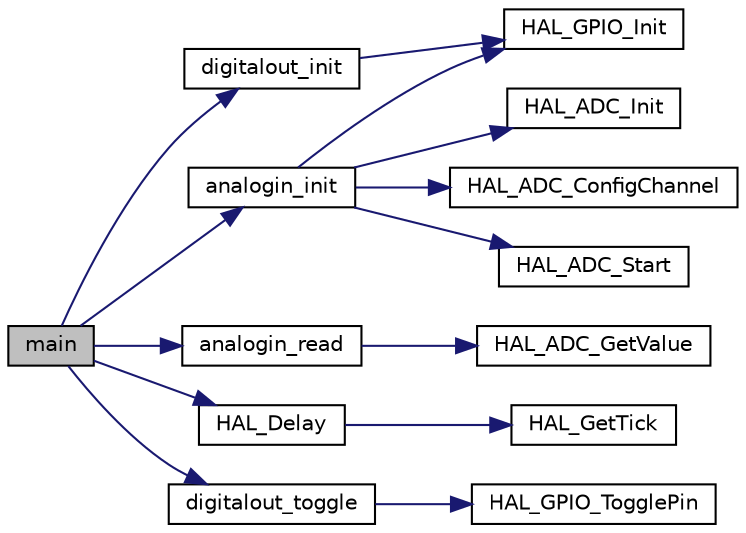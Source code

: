 digraph "main"
{
  edge [fontname="Helvetica",fontsize="10",labelfontname="Helvetica",labelfontsize="10"];
  node [fontname="Helvetica",fontsize="10",shape=record];
  rankdir="LR";
  Node0 [label="main",height=0.2,width=0.4,color="black", fillcolor="grey75", style="filled", fontcolor="black"];
  Node0 -> Node1 [color="midnightblue",fontsize="10",style="solid",fontname="Helvetica"];
  Node1 [label="digitalout_init",height=0.2,width=0.4,color="black", fillcolor="white", style="filled",URL="$digital__out_8h.html#a1c308574bdf1795a9d828683cfb02d24",tooltip="Configures GPIO pin for digital out, push pull. "];
  Node1 -> Node2 [color="midnightblue",fontsize="10",style="solid",fontname="Helvetica"];
  Node2 [label="HAL_GPIO_Init",height=0.2,width=0.4,color="black", fillcolor="white", style="filled",URL="$group___g_p_i_o___exported___functions___group1.html#ga41bda93b6dd639e4905fdb1454eff98e"];
  Node0 -> Node3 [color="midnightblue",fontsize="10",style="solid",fontname="Helvetica"];
  Node3 [label="analogin_init",height=0.2,width=0.4,color="black", fillcolor="white", style="filled",URL="$analog__in_8h.html#a81fad5fb18a0ea55e3ca0881966aff2a"];
  Node3 -> Node2 [color="midnightblue",fontsize="10",style="solid",fontname="Helvetica"];
  Node3 -> Node4 [color="midnightblue",fontsize="10",style="solid",fontname="Helvetica"];
  Node4 [label="HAL_ADC_Init",height=0.2,width=0.4,color="black", fillcolor="white", style="filled",URL="$group___a_d_c___exported___functions___group1.html#ga33ddb73d4880bd425aaa43c5c52bb13a"];
  Node3 -> Node5 [color="midnightblue",fontsize="10",style="solid",fontname="Helvetica"];
  Node5 [label="HAL_ADC_ConfigChannel",height=0.2,width=0.4,color="black", fillcolor="white", style="filled",URL="$group___a_d_c___exported___functions___group3.html#gac6f70c4927204d6f50ab44c8e4800106"];
  Node3 -> Node6 [color="midnightblue",fontsize="10",style="solid",fontname="Helvetica"];
  Node6 [label="HAL_ADC_Start",height=0.2,width=0.4,color="black", fillcolor="white", style="filled",URL="$group___a_d_c___exported___functions___group2.html#ga193666e3bde978627c9ee1e2073c69c0"];
  Node0 -> Node7 [color="midnightblue",fontsize="10",style="solid",fontname="Helvetica"];
  Node7 [label="analogin_read",height=0.2,width=0.4,color="black", fillcolor="white", style="filled",URL="$analog__in_8h.html#a85deea45044850e72754d6216a0c646f"];
  Node7 -> Node8 [color="midnightblue",fontsize="10",style="solid",fontname="Helvetica"];
  Node8 [label="HAL_ADC_GetValue",height=0.2,width=0.4,color="black", fillcolor="white", style="filled",URL="$group___a_d_c___exported___functions___group2.html#ga421008ca3885339acb12f400958ffbe4"];
  Node0 -> Node9 [color="midnightblue",fontsize="10",style="solid",fontname="Helvetica"];
  Node9 [label="HAL_Delay",height=0.2,width=0.4,color="black", fillcolor="white", style="filled",URL="$group___h_a_l___exported___functions___group2.html#gaef87d3fec667bb34c418f5687e8204c1",tooltip="This function provides accurate delay (in milliseconds) based on variable incremented. "];
  Node9 -> Node10 [color="midnightblue",fontsize="10",style="solid",fontname="Helvetica"];
  Node10 [label="HAL_GetTick",height=0.2,width=0.4,color="black", fillcolor="white", style="filled",URL="$group___h_a_l___exported___functions___group2.html#gac9b3a85a73735ac840d0dcb59bc0fdd6",tooltip="Provides a tick value in millisecond. "];
  Node0 -> Node11 [color="midnightblue",fontsize="10",style="solid",fontname="Helvetica"];
  Node11 [label="digitalout_toggle",height=0.2,width=0.4,color="black", fillcolor="white", style="filled",URL="$digital__out_8h.html#a549af9eaff8500d0b994e5461ea0f2df",tooltip="Toggle pin output. "];
  Node11 -> Node12 [color="midnightblue",fontsize="10",style="solid",fontname="Helvetica"];
  Node12 [label="HAL_GPIO_TogglePin",height=0.2,width=0.4,color="black", fillcolor="white", style="filled",URL="$group___g_p_i_o___exported___functions___group2.html#gaf5e0c89f752de5cdedcc30db068133f6"];
}
